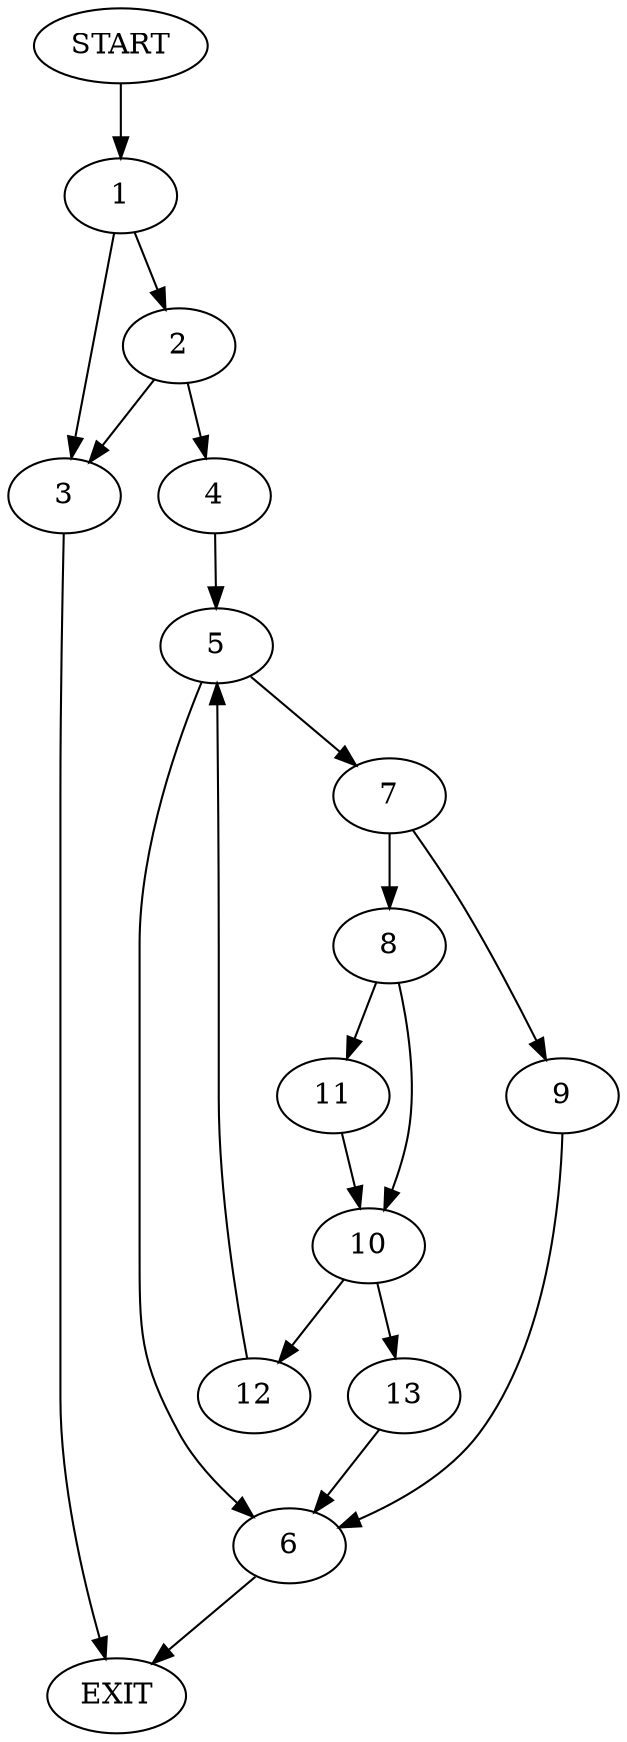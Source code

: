 digraph {
0 [label="START"]
14 [label="EXIT"]
0 -> 1
1 -> 2
1 -> 3
2 -> 4
2 -> 3
3 -> 14
4 -> 5
5 -> 6
5 -> 7
6 -> 14
7 -> 8
7 -> 9
8 -> 10
8 -> 11
9 -> 6
10 -> 12
10 -> 13
11 -> 10
12 -> 5
13 -> 6
}
